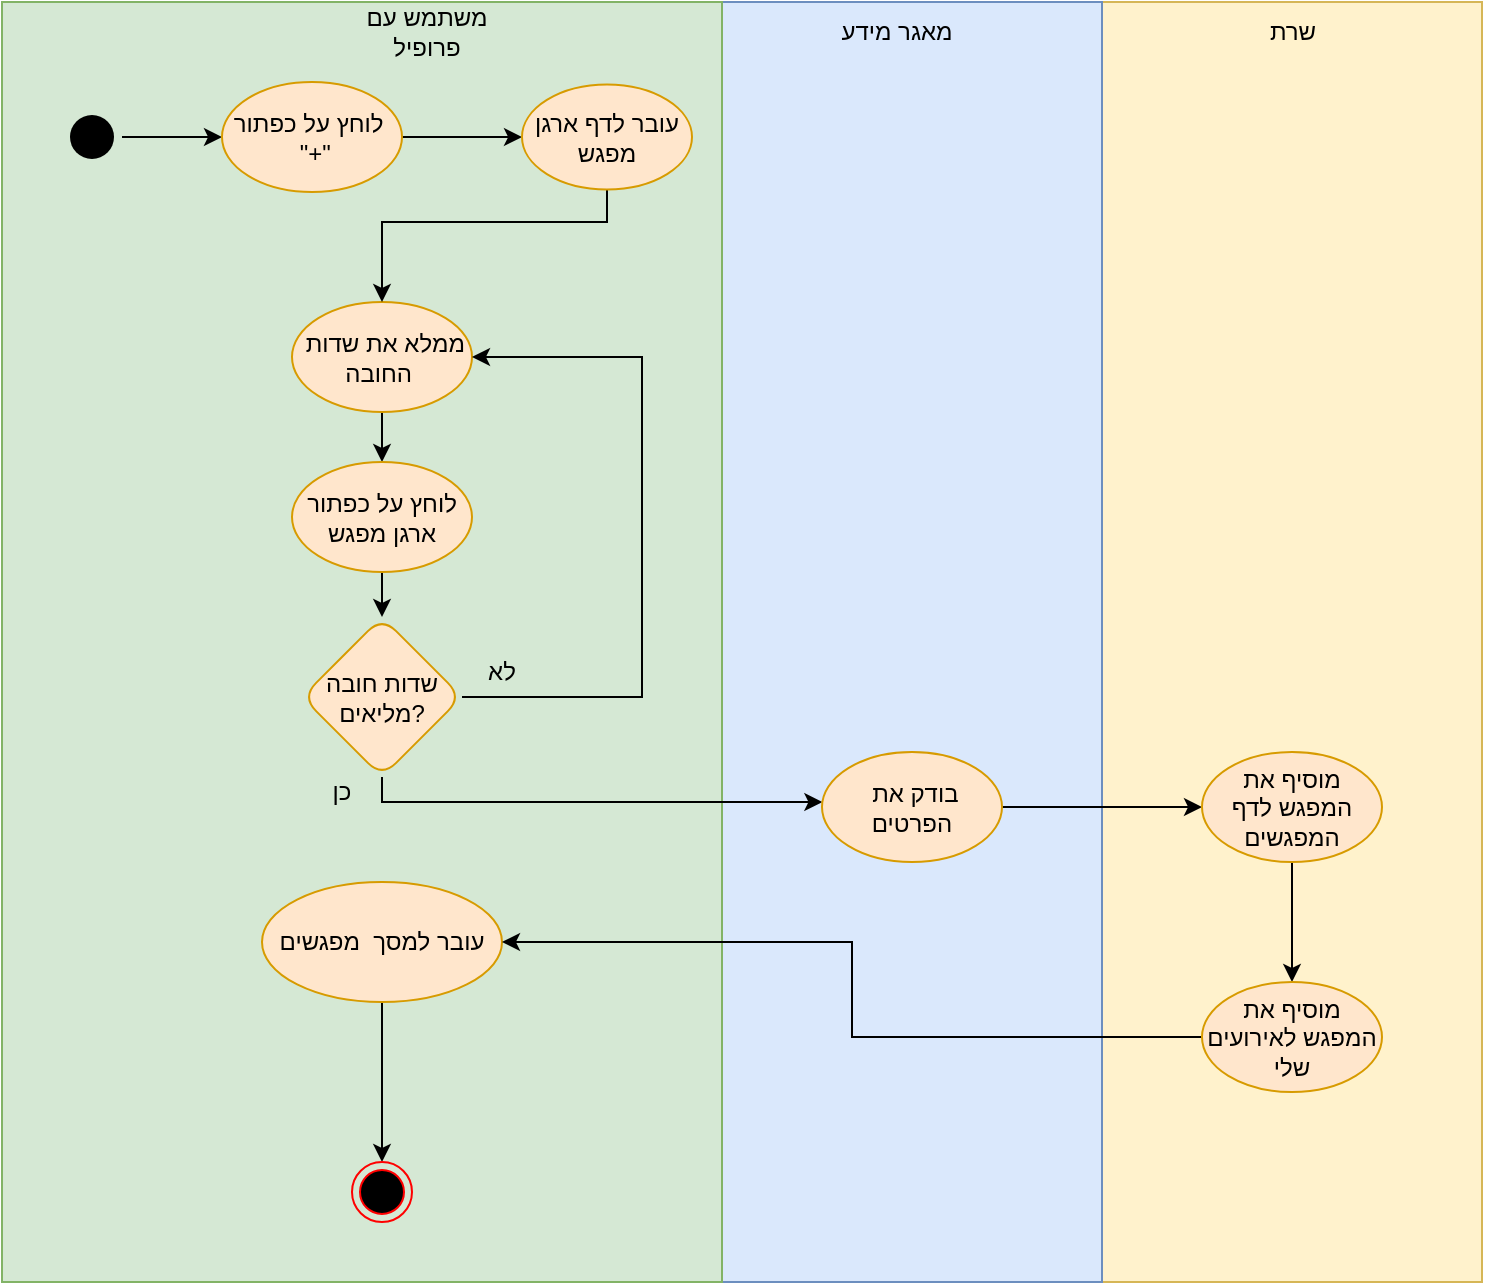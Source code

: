 <mxfile version="16.1.2" type="device"><diagram id="0WzT03ppmSJe9NxGpfRt" name="‫עמוד-1‬"><mxGraphModel dx="1102" dy="677" grid="1" gridSize="10" guides="1" tooltips="1" connect="1" arrows="1" fold="1" page="1" pageScale="1" pageWidth="827" pageHeight="1169" math="0" shadow="0"><root><mxCell id="0"/><mxCell id="1" parent="0"/><mxCell id="s_rcd_fD0RfAUfWu5agU-1" value="" style="whiteSpace=wrap;html=1;fillColor=#fff2cc;strokeColor=#d6b656;" parent="1" vertex="1"><mxGeometry x="560" y="130" width="190" height="640" as="geometry"/></mxCell><mxCell id="s_rcd_fD0RfAUfWu5agU-2" value="" style="whiteSpace=wrap;html=1;fillColor=#dae8fc;strokeColor=#6c8ebf;" parent="1" vertex="1"><mxGeometry x="370" y="130" width="190" height="640" as="geometry"/></mxCell><mxCell id="s_rcd_fD0RfAUfWu5agU-3" value="" style="whiteSpace=wrap;html=1;fillColor=#d5e8d4;strokeColor=#82b366;" parent="1" vertex="1"><mxGeometry x="10" y="130" width="360" height="640" as="geometry"/></mxCell><mxCell id="s_rcd_fD0RfAUfWu5agU-4" style="edgeStyle=orthogonalEdgeStyle;rounded=0;orthogonalLoop=1;jettySize=auto;html=1;" parent="1" source="s_rcd_fD0RfAUfWu5agU-5" target="s_rcd_fD0RfAUfWu5agU-26" edge="1"><mxGeometry relative="1" as="geometry"><Array as="points"><mxPoint x="120" y="198"/><mxPoint x="120" y="198"/></Array></mxGeometry></mxCell><mxCell id="s_rcd_fD0RfAUfWu5agU-5" value="" style="ellipse;html=1;shape=endState;fillColor=#000000;strokeColor=none;" parent="1" vertex="1"><mxGeometry x="40" y="182.5" width="30" height="30" as="geometry"/></mxCell><mxCell id="s_rcd_fD0RfAUfWu5agU-6" value="" style="edgeStyle=orthogonalEdgeStyle;rounded=0;orthogonalLoop=1;jettySize=auto;html=1;" parent="1" source="s_rcd_fD0RfAUfWu5agU-7" target="s_rcd_fD0RfAUfWu5agU-9" edge="1"><mxGeometry relative="1" as="geometry"><mxPoint x="205" y="225" as="sourcePoint"/><mxPoint x="205" y="305" as="targetPoint"/><Array as="points"><mxPoint x="185" y="305"/><mxPoint x="175" y="305"/></Array></mxGeometry></mxCell><mxCell id="s_rcd_fD0RfAUfWu5agU-7" value="ממלא את שדות&amp;nbsp; החובה&amp;nbsp;" style="ellipse;whiteSpace=wrap;html=1;rounded=1;fillColor=#ffe6cc;strokeColor=#d79b00;" parent="1" vertex="1"><mxGeometry x="155" y="280" width="90" height="55" as="geometry"/></mxCell><mxCell id="s_rcd_fD0RfAUfWu5agU-8" value="" style="edgeStyle=orthogonalEdgeStyle;rounded=0;orthogonalLoop=1;jettySize=auto;html=1;" parent="1" source="s_rcd_fD0RfAUfWu5agU-9" target="s_rcd_fD0RfAUfWu5agU-12" edge="1"><mxGeometry relative="1" as="geometry"/></mxCell><mxCell id="s_rcd_fD0RfAUfWu5agU-9" value="לוחץ על כפתור ארגן מפגש" style="ellipse;whiteSpace=wrap;html=1;rounded=1;fillColor=#ffe6cc;strokeColor=#d79b00;" parent="1" vertex="1"><mxGeometry x="155" y="360" width="90" height="55" as="geometry"/></mxCell><mxCell id="s_rcd_fD0RfAUfWu5agU-10" style="edgeStyle=orthogonalEdgeStyle;rounded=0;orthogonalLoop=1;jettySize=auto;html=1;" parent="1" source="s_rcd_fD0RfAUfWu5agU-12" target="s_rcd_fD0RfAUfWu5agU-7" edge="1"><mxGeometry relative="1" as="geometry"><mxPoint x="315" y="335" as="targetPoint"/><Array as="points"><mxPoint x="330" y="477.5"/><mxPoint x="330" y="307.5"/></Array></mxGeometry></mxCell><mxCell id="s_rcd_fD0RfAUfWu5agU-11" style="edgeStyle=orthogonalEdgeStyle;rounded=0;orthogonalLoop=1;jettySize=auto;html=1;" parent="1" source="s_rcd_fD0RfAUfWu5agU-12" target="s_rcd_fD0RfAUfWu5agU-14" edge="1"><mxGeometry relative="1" as="geometry"><Array as="points"><mxPoint x="200" y="530"/><mxPoint x="485" y="530"/></Array></mxGeometry></mxCell><mxCell id="s_rcd_fD0RfAUfWu5agU-12" value="שדות חובה מליאים?" style="rhombus;whiteSpace=wrap;html=1;rounded=1;fillColor=#ffe6cc;strokeColor=#d79b00;" parent="1" vertex="1"><mxGeometry x="160" y="437.5" width="80" height="80" as="geometry"/></mxCell><mxCell id="s_rcd_fD0RfAUfWu5agU-13" style="edgeStyle=orthogonalEdgeStyle;rounded=0;orthogonalLoop=1;jettySize=auto;html=1;" parent="1" source="s_rcd_fD0RfAUfWu5agU-14" target="s_rcd_fD0RfAUfWu5agU-16" edge="1"><mxGeometry relative="1" as="geometry"/></mxCell><mxCell id="s_rcd_fD0RfAUfWu5agU-14" value="בודק את&amp;nbsp; הפרטים" style="ellipse;whiteSpace=wrap;html=1;rounded=1;fillColor=#ffe6cc;strokeColor=#d79b00;" parent="1" vertex="1"><mxGeometry x="420" y="505" width="90" height="55" as="geometry"/></mxCell><mxCell id="s_rcd_fD0RfAUfWu5agU-30" style="edgeStyle=orthogonalEdgeStyle;rounded=0;orthogonalLoop=1;jettySize=auto;html=1;" parent="1" source="s_rcd_fD0RfAUfWu5agU-16" target="s_rcd_fD0RfAUfWu5agU-29" edge="1"><mxGeometry relative="1" as="geometry"/></mxCell><mxCell id="s_rcd_fD0RfAUfWu5agU-16" value="מוסיף את המפגש לדף המפגשים" style="ellipse;whiteSpace=wrap;html=1;rounded=1;fillColor=#ffe6cc;strokeColor=#d79b00;" parent="1" vertex="1"><mxGeometry x="610" y="505" width="90" height="55" as="geometry"/></mxCell><mxCell id="s_rcd_fD0RfAUfWu5agU-17" style="edgeStyle=orthogonalEdgeStyle;rounded=0;orthogonalLoop=1;jettySize=auto;html=1;" parent="1" source="s_rcd_fD0RfAUfWu5agU-18" target="s_rcd_fD0RfAUfWu5agU-19" edge="1"><mxGeometry relative="1" as="geometry"/></mxCell><mxCell id="s_rcd_fD0RfAUfWu5agU-18" value="עובר למסך&amp;nbsp; מפגשים" style="ellipse;whiteSpace=wrap;html=1;fillColor=#ffe6cc;strokeColor=#d79b00;rounded=1;" parent="1" vertex="1"><mxGeometry x="140" y="570" width="120" height="60" as="geometry"/></mxCell><mxCell id="s_rcd_fD0RfAUfWu5agU-19" value="" style="ellipse;html=1;shape=endState;fillColor=#000000;strokeColor=#ff0000;rounded=1;" parent="1" vertex="1"><mxGeometry x="185" y="710" width="30" height="30" as="geometry"/></mxCell><mxCell id="s_rcd_fD0RfAUfWu5agU-20" value="לא" style="text;html=1;strokeColor=none;fillColor=none;align=center;verticalAlign=middle;whiteSpace=wrap;rounded=0;" parent="1" vertex="1"><mxGeometry x="230" y="450" width="60" height="30" as="geometry"/></mxCell><mxCell id="s_rcd_fD0RfAUfWu5agU-21" value="כן" style="text;html=1;strokeColor=none;fillColor=none;align=center;verticalAlign=middle;whiteSpace=wrap;rounded=0;" parent="1" vertex="1"><mxGeometry x="150" y="510" width="60" height="30" as="geometry"/></mxCell><mxCell id="s_rcd_fD0RfAUfWu5agU-22" value="משתמש עם פרופיל" style="text;html=1;strokeColor=none;fillColor=none;align=center;verticalAlign=middle;whiteSpace=wrap;rounded=0;" parent="1" vertex="1"><mxGeometry x="175" y="130" width="95" height="30" as="geometry"/></mxCell><mxCell id="s_rcd_fD0RfAUfWu5agU-23" value="מאגר מידע" style="text;html=1;strokeColor=none;fillColor=none;align=center;verticalAlign=middle;whiteSpace=wrap;rounded=0;" parent="1" vertex="1"><mxGeometry x="410" y="130" width="95" height="30" as="geometry"/></mxCell><mxCell id="s_rcd_fD0RfAUfWu5agU-24" value="שרת" style="text;html=1;strokeColor=none;fillColor=none;align=center;verticalAlign=middle;whiteSpace=wrap;rounded=0;" parent="1" vertex="1"><mxGeometry x="607.5" y="130" width="95" height="30" as="geometry"/></mxCell><mxCell id="s_rcd_fD0RfAUfWu5agU-25" value="" style="edgeStyle=orthogonalEdgeStyle;rounded=0;orthogonalLoop=1;jettySize=auto;html=1;" parent="1" source="s_rcd_fD0RfAUfWu5agU-26" target="s_rcd_fD0RfAUfWu5agU-28" edge="1"><mxGeometry relative="1" as="geometry"/></mxCell><mxCell id="s_rcd_fD0RfAUfWu5agU-26" value="לוחץ על כפתור&amp;nbsp; &amp;nbsp;&quot;+&quot;" style="ellipse;whiteSpace=wrap;html=1;rounded=1;fillColor=#ffe6cc;strokeColor=#d79b00;" parent="1" vertex="1"><mxGeometry x="120" y="170" width="90" height="55" as="geometry"/></mxCell><mxCell id="s_rcd_fD0RfAUfWu5agU-27" style="edgeStyle=orthogonalEdgeStyle;rounded=0;orthogonalLoop=1;jettySize=auto;html=1;" parent="1" source="s_rcd_fD0RfAUfWu5agU-28" target="s_rcd_fD0RfAUfWu5agU-7" edge="1"><mxGeometry relative="1" as="geometry"><Array as="points"><mxPoint x="313" y="240"/><mxPoint x="200" y="240"/></Array></mxGeometry></mxCell><mxCell id="s_rcd_fD0RfAUfWu5agU-28" value="עובר לדף ארגן מפגש" style="ellipse;whiteSpace=wrap;html=1;fillColor=#ffe6cc;strokeColor=#d79b00;rounded=1;" parent="1" vertex="1"><mxGeometry x="270" y="171.25" width="85" height="52.5" as="geometry"/></mxCell><mxCell id="s_rcd_fD0RfAUfWu5agU-31" style="edgeStyle=orthogonalEdgeStyle;rounded=0;orthogonalLoop=1;jettySize=auto;html=1;" parent="1" source="s_rcd_fD0RfAUfWu5agU-29" target="s_rcd_fD0RfAUfWu5agU-18" edge="1"><mxGeometry relative="1" as="geometry"/></mxCell><mxCell id="s_rcd_fD0RfAUfWu5agU-29" value="מוסיף את המפגש לאירועים שלי" style="ellipse;whiteSpace=wrap;html=1;rounded=1;fillColor=#ffe6cc;strokeColor=#d79b00;" parent="1" vertex="1"><mxGeometry x="610" y="620" width="90" height="55" as="geometry"/></mxCell></root></mxGraphModel></diagram></mxfile>